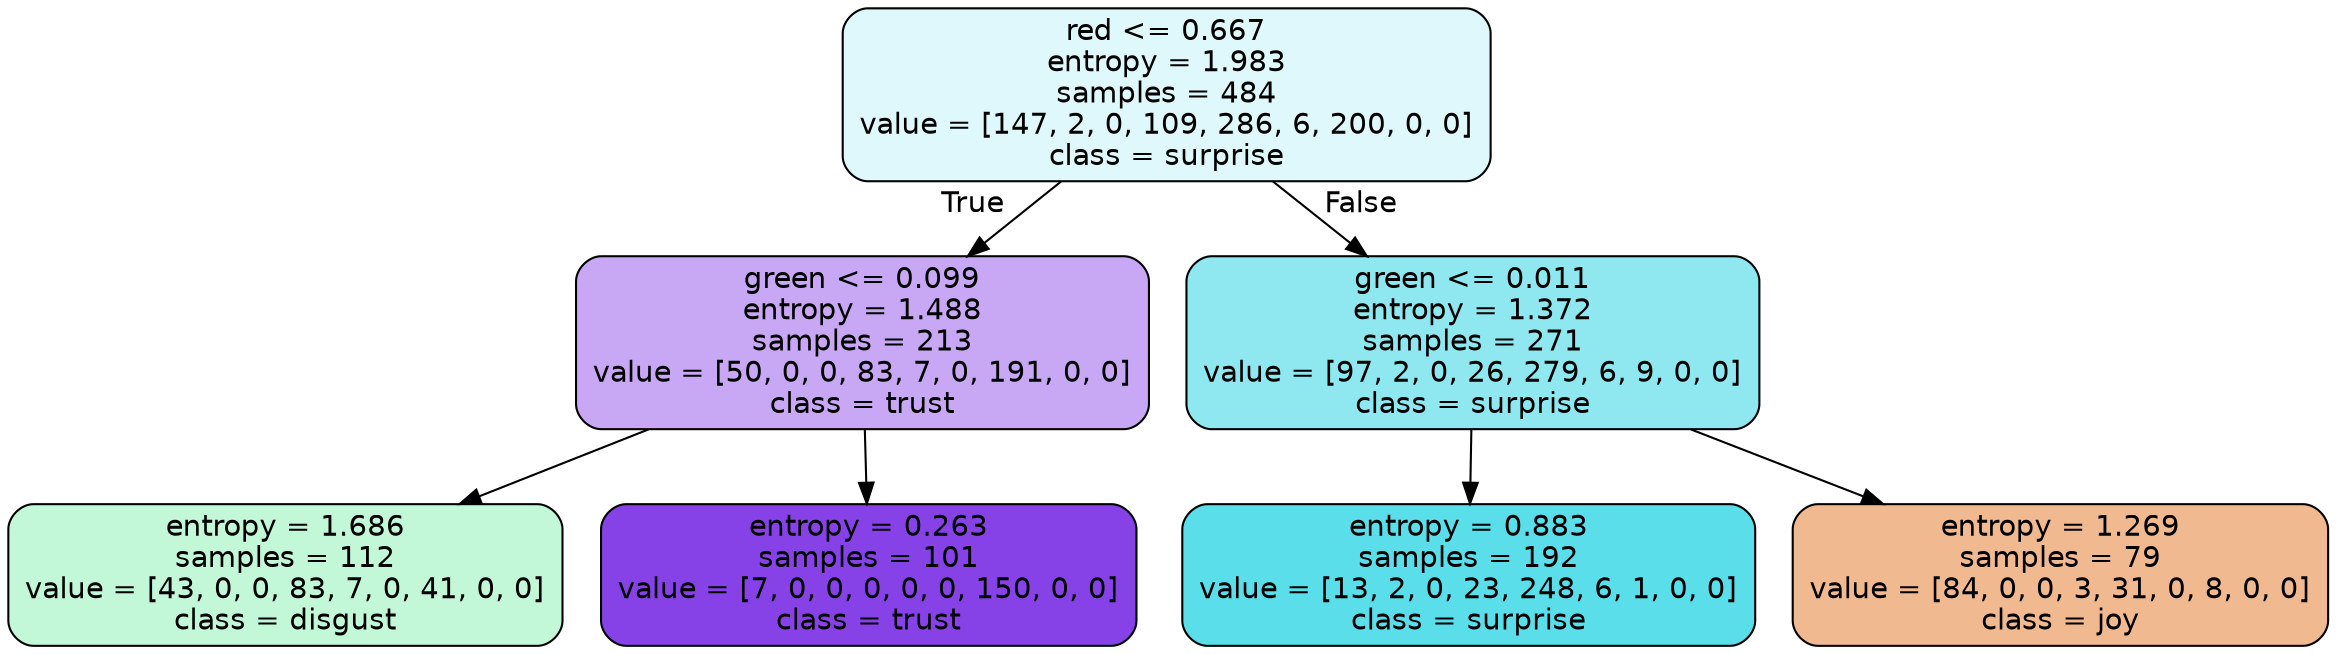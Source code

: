 digraph Tree {
node [shape=box, style="filled, rounded", color="black", fontname=helvetica] ;
edge [fontname=helvetica] ;
0 [label="red <= 0.667\nentropy = 1.983\nsamples = 484\nvalue = [147, 2, 0, 109, 286, 6, 200, 0, 0]\nclass = surprise", fillcolor="#39d7e528"] ;
1 [label="green <= 0.099\nentropy = 1.488\nsamples = 213\nvalue = [50, 0, 0, 83, 7, 0, 191, 0, 0]\nclass = trust", fillcolor="#8139e56f"] ;
0 -> 1 [labeldistance=2.5, labelangle=45, headlabel="True"] ;
2 [label="entropy = 1.686\nsamples = 112\nvalue = [43, 0, 0, 83, 7, 0, 41, 0, 0]\nclass = disgust", fillcolor="#39e5814e"] ;
1 -> 2 ;
3 [label="entropy = 0.263\nsamples = 101\nvalue = [7, 0, 0, 0, 0, 0, 150, 0, 0]\nclass = trust", fillcolor="#8139e5f3"] ;
1 -> 3 ;
4 [label="green <= 0.011\nentropy = 1.372\nsamples = 271\nvalue = [97, 2, 0, 26, 279, 6, 9, 0, 0]\nclass = surprise", fillcolor="#39d7e590"] ;
0 -> 4 [labeldistance=2.5, labelangle=-45, headlabel="False"] ;
5 [label="entropy = 0.883\nsamples = 192\nvalue = [13, 2, 0, 23, 248, 6, 1, 0, 0]\nclass = surprise", fillcolor="#39d7e5d5"] ;
4 -> 5 ;
6 [label="entropy = 1.269\nsamples = 79\nvalue = [84, 0, 0, 3, 31, 0, 8, 0, 0]\nclass = joy", fillcolor="#e581398e"] ;
4 -> 6 ;
}